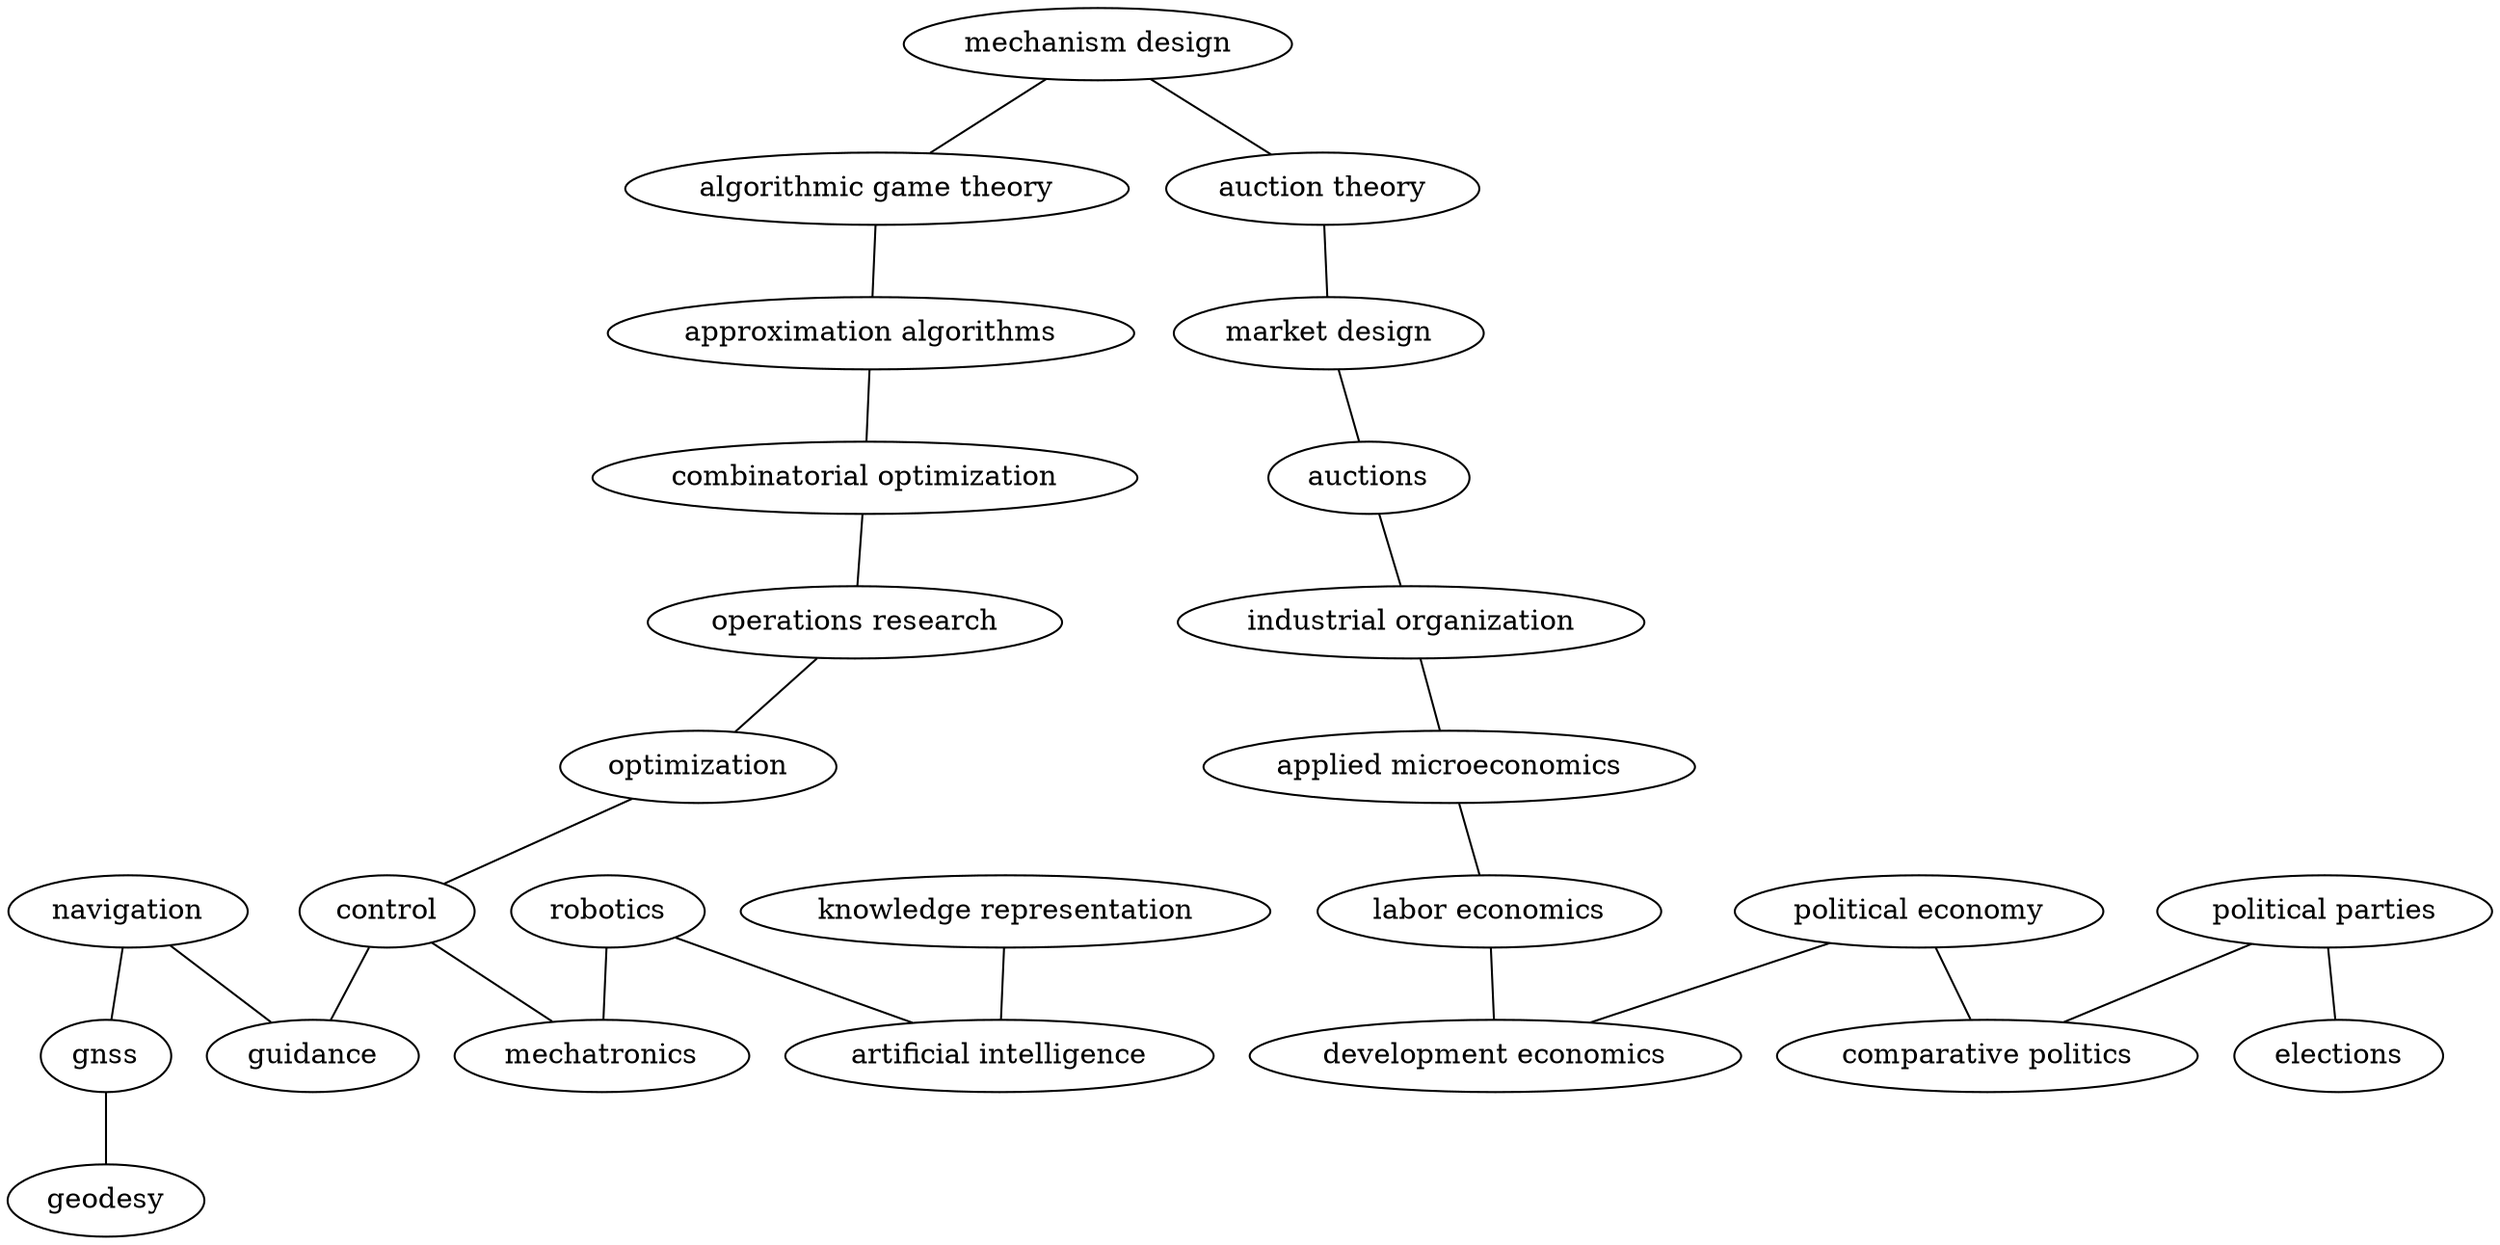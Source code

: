 strict graph "" {
	node [label="\N"];
	0	[id=0,
		label="mechanism design",
		level=1,
		pos="4001.233197640917,-4782.581958041557",
		weight=0];
	1	[id=1,
		label="algorithmic game theory",
		level=1,
		pos="3476.0779491343837,-4188.15677734774",
		weight=0];
	0 -- 1	[level=1];
	2	[id=2,
		label="auction theory",
		level=1,
		pos="4553.9042854678155,-4391.2376008313095",
		weight=0];
	0 -- 2	[level=1];
	3	[id=3,
		label="approximation algorithms",
		level=1,
		pos="2983.3636018668676,-3788.1574337322168",
		weight=0];
	1 -- 3	[level=1];
	5	[id=5,
		label="market design",
		level=1,
		pos="4765.44451218032,-4994.302869768605",
		weight=0];
	2 -- 5	[level=1];
	8	[id=8,
		label="combinatorial optimization",
		level=1,
		pos="2270.3289125825363,-3322.628336953418",
		weight=0];
	3 -- 8	[level=1];
	130	[id=130,
		label=navigation,
		level=1,
		pos="-156.91488308298335,962.7135053609355",
		weight=0];
	173	[id=173,
		label=gnss,
		level=1,
		pos="-55.684570088452006,1924.942217769017",
		weight=0];
	130 -- 173	[level=1];
	90	[id=90,
		label=guidance,
		level=1,
		pos="-344.9548814899458,140.45817149063248",
		weight=0];
	130 -- 90	[level=1];
	12	[id=12,
		label=auctions,
		level=1,
		pos="5312.81655386813,-4512.135091688617",
		weight=0];
	5 -- 12	[level=1];
	133	[id=133,
		label=robotics,
		level=1,
		pos="-2605.7803350508557,277.5550017345471",
		weight=0];
	192	[id=192,
		label="artificial intelligence",
		level=1,
		pos="-4666.470842498278,1476.969822845116",
		weight=0];
	133 -- 192	[level=1];
	93	[id=93,
		label=mechatronics,
		level=1,
		pos="-1679.1680118508261,-182.37854308200474",
		weight=0];
	133 -- 93	[level=1];
	16	[id=16,
		label="operations research",
		level=1,
		pos="1767.8429649667237,-2409.660798282179",
		weight=0];
	8 -- 16	[level=1];
	19	[id=19,
		label="industrial organization",
		level=1,
		pos="5276.001551965532,-3958.7720093230537",
		weight=0];
	12 -- 19	[level=1];
	268	[id=268,
		label="knowledge representation",
		level=1,
		pos="-4734.41038137324,285.5283902288983",
		weight=0];
	268 -- 192	[level=1];
	38	[id=38,
		label=optimization,
		level=1,
		pos="584.1503173867,-1842.5482127496873",
		weight=0];
	16 -- 38	[level=1];
	47	[id=47,
		label="applied microeconomics",
		level=1,
		pos="5854.332412902723,-4192.464740783387",
		weight=0];
	19 -- 47	[level=1];
	150	[id=150,
		label="political economy",
		level=1,
		pos="7247.239265405034,-6628.831841778508",
		weight=0];
	212	[id=212,
		label="comparative politics",
		level=1,
		pos="7844.005864092203,-7285.712201139721",
		weight=0];
	150 -- 212	[level=1];
	104	[id=104,
		label="development economics",
		level=1,
		pos="6588.051414400336,-5907.0850216609715",
		weight=0];
	150 -- 104	[level=1];
	290	[id=290,
		label="political parties",
		level=1,
		pos="8527.674479941164,-7501.955723366721",
		weight=0];
	419	[id=419,
		label=elections,
		level=1,
		pos="9225.728914429585,-7172.202678230901",
		weight=0];
	290 -- 419	[level=1];
	290 -- 212	[level=1];
	62	[id=62,
		label=control,
		level=1,
		pos="-640.7768271949985,-698.1903122771213",
		weight=0];
	38 -- 62	[level=1];
	246	[id=246,
		label=geodesy,
		level=1,
		pos="-132.36554335432362,2899.303750542191",
		weight=0];
	173 -- 246	[level=1];
	68	[id=68,
		label="labor economics",
		level=1,
		pos="5285.943724675,-4621.444743307765",
		weight=0];
	47 -- 68	[level=1];
	62 -- 90	[level=1];
	62 -- 93	[level=1];
	68 -- 104	[level=1];
}
